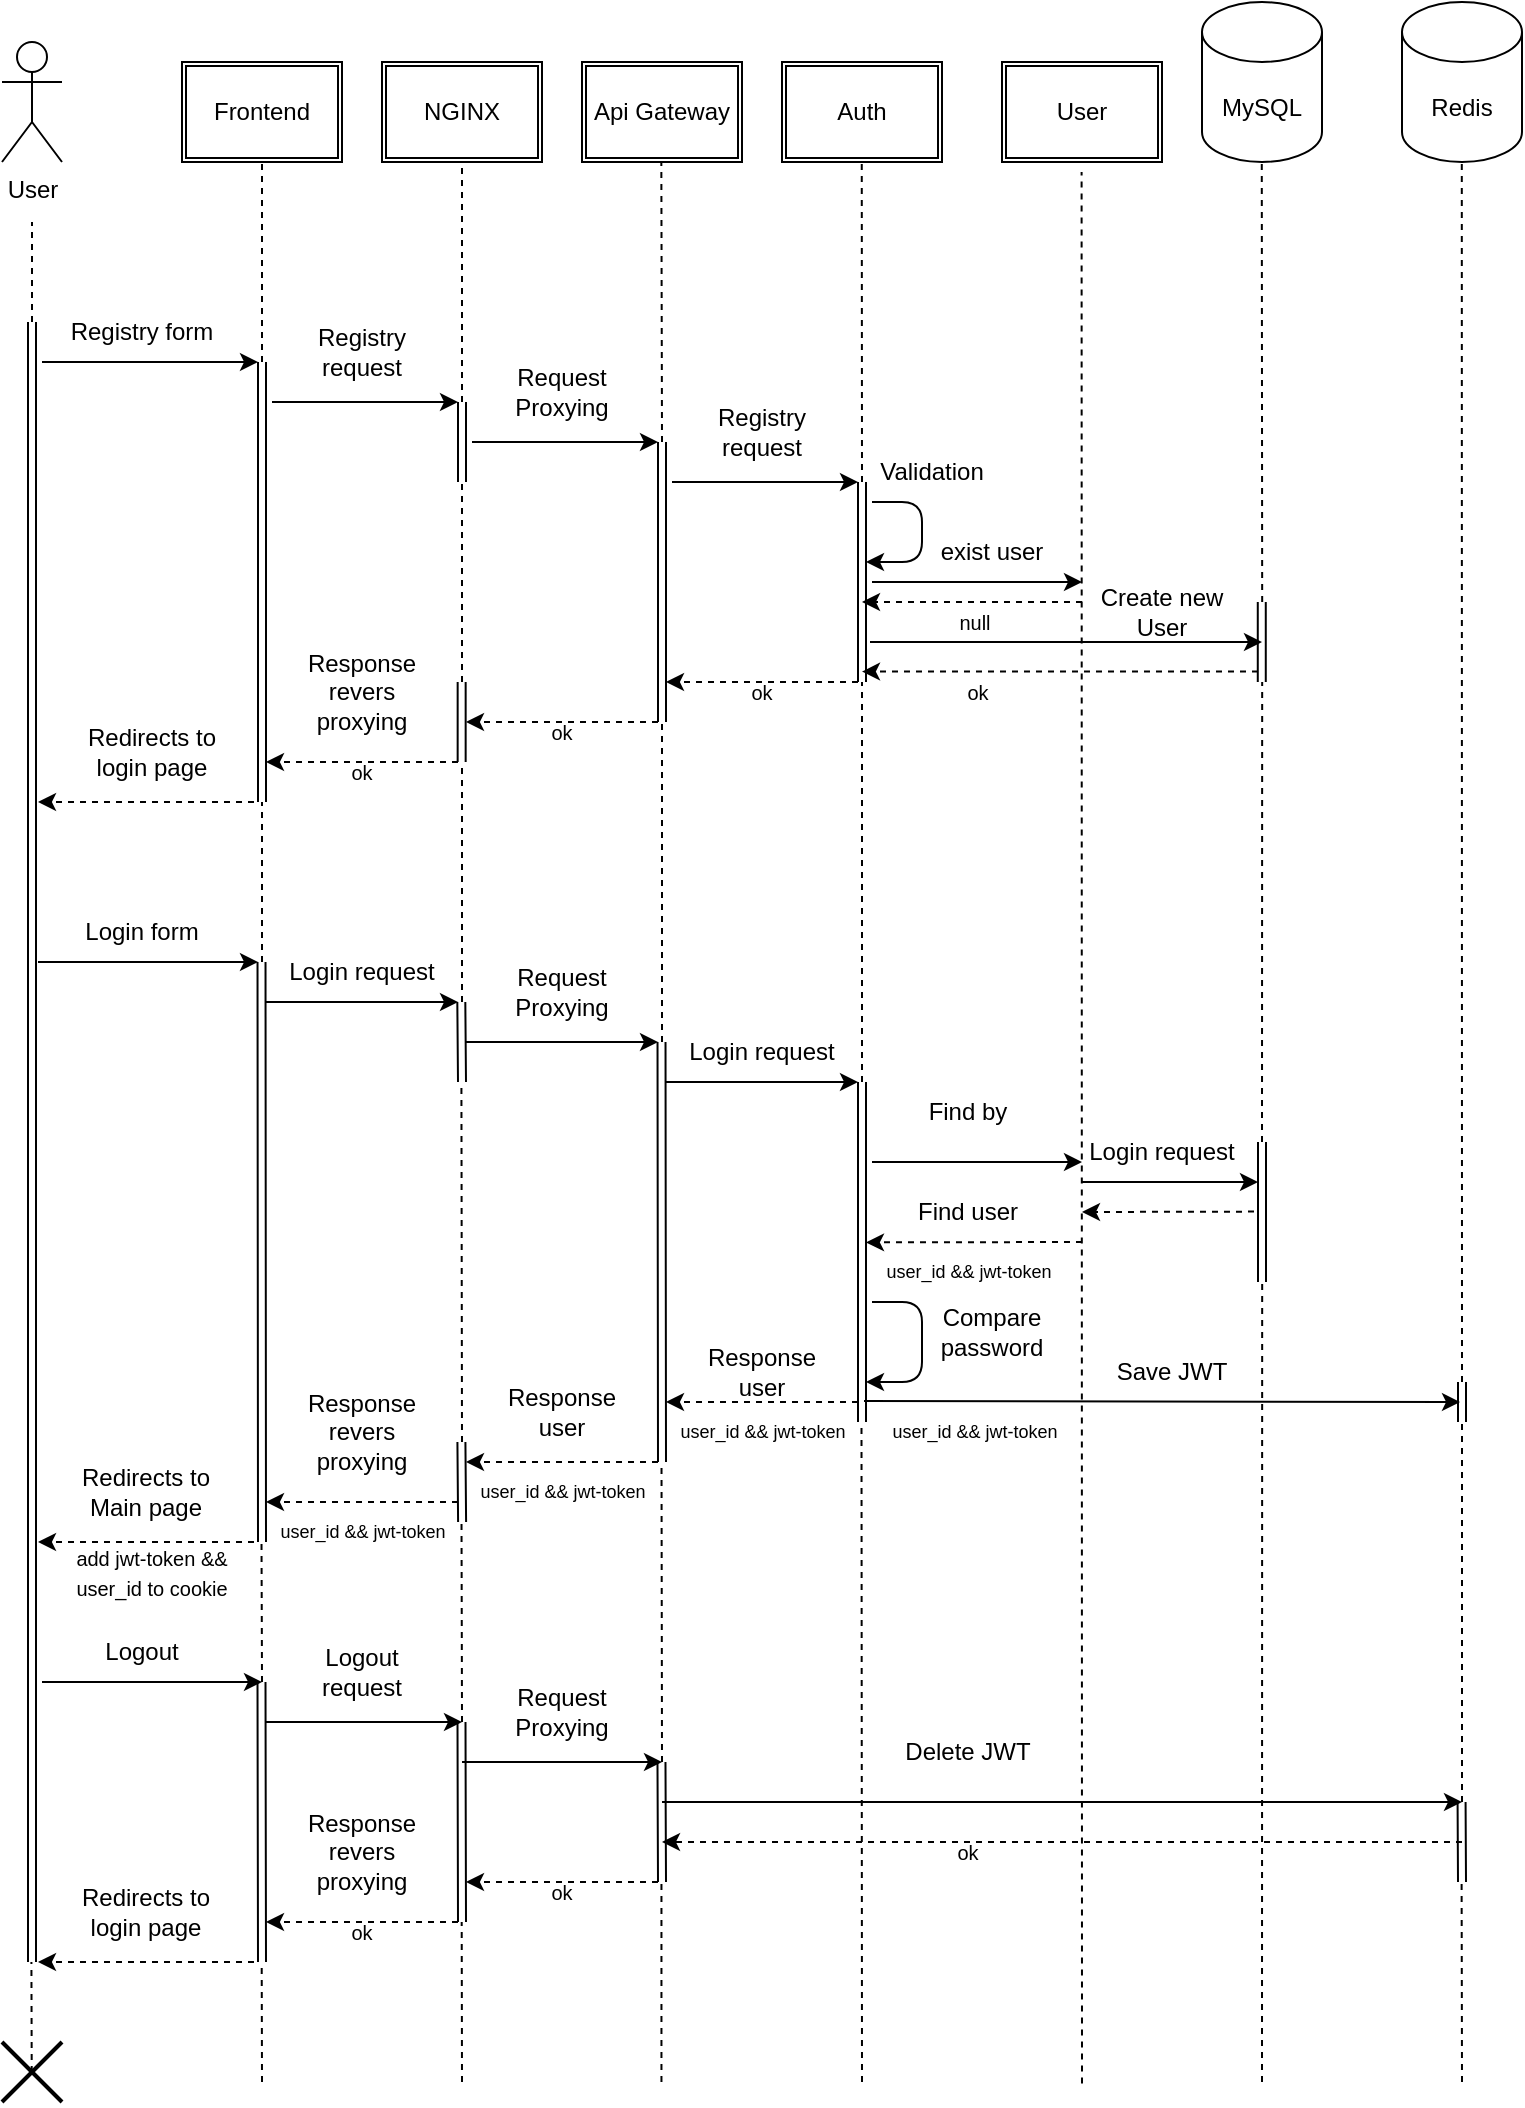 <mxfile>
    <diagram id="Vp83wNYAErNWWBXtMe88" name="Page-1">
        <mxGraphModel dx="478" dy="262" grid="1" gridSize="10" guides="1" tooltips="1" connect="1" arrows="1" fold="1" page="1" pageScale="1" pageWidth="850" pageHeight="1100" math="0" shadow="0">
            <root>
                <mxCell id="0"/>
                <mxCell id="1" parent="0"/>
                <mxCell id="2" value="User" style="shape=umlActor;verticalLabelPosition=bottom;verticalAlign=top;html=1;outlineConnect=0;" parent="1" vertex="1">
                    <mxGeometry x="70" y="60" width="30" height="60" as="geometry"/>
                </mxCell>
                <mxCell id="3" value="" style="shape=link;html=1;" parent="1" edge="1">
                    <mxGeometry width="100" relative="1" as="geometry">
                        <mxPoint x="85" y="200" as="sourcePoint"/>
                        <mxPoint x="85" y="1020" as="targetPoint"/>
                    </mxGeometry>
                </mxCell>
                <mxCell id="4" value="Frontend" style="shape=ext;double=1;rounded=0;whiteSpace=wrap;html=1;" parent="1" vertex="1">
                    <mxGeometry x="160" y="70" width="80" height="50" as="geometry"/>
                </mxCell>
                <mxCell id="5" value="NGINX" style="shape=ext;double=1;rounded=0;whiteSpace=wrap;html=1;" parent="1" vertex="1">
                    <mxGeometry x="260" y="70" width="80" height="50" as="geometry"/>
                </mxCell>
                <mxCell id="6" value="Api Gateway" style="shape=ext;double=1;rounded=0;whiteSpace=wrap;html=1;" parent="1" vertex="1">
                    <mxGeometry x="360" y="70" width="80" height="50" as="geometry"/>
                </mxCell>
                <mxCell id="7" value="Auth" style="shape=ext;double=1;rounded=0;whiteSpace=wrap;html=1;" parent="1" vertex="1">
                    <mxGeometry x="460" y="70" width="80" height="50" as="geometry"/>
                </mxCell>
                <mxCell id="11" value="MySQL" style="shape=cylinder3;whiteSpace=wrap;html=1;boundedLbl=1;backgroundOutline=1;size=15;" parent="1" vertex="1">
                    <mxGeometry x="670" y="40" width="60" height="80" as="geometry"/>
                </mxCell>
                <mxCell id="12" value="Redis" style="shape=cylinder3;whiteSpace=wrap;html=1;boundedLbl=1;backgroundOutline=1;size=15;" parent="1" vertex="1">
                    <mxGeometry x="770" y="40" width="60" height="80" as="geometry"/>
                </mxCell>
                <mxCell id="14" value="" style="endArrow=classic;html=1;" parent="1" edge="1">
                    <mxGeometry width="50" height="50" relative="1" as="geometry">
                        <mxPoint x="90" y="220" as="sourcePoint"/>
                        <mxPoint x="198" y="220" as="targetPoint"/>
                    </mxGeometry>
                </mxCell>
                <mxCell id="15" value="Registry form" style="text;html=1;strokeColor=none;fillColor=none;align=center;verticalAlign=middle;whiteSpace=wrap;rounded=0;" parent="1" vertex="1">
                    <mxGeometry x="100" y="190" width="80" height="30" as="geometry"/>
                </mxCell>
                <mxCell id="16" value="" style="endArrow=none;dashed=1;html=1;" parent="1" edge="1">
                    <mxGeometry width="50" height="50" relative="1" as="geometry">
                        <mxPoint x="85" y="200" as="sourcePoint"/>
                        <mxPoint x="85" y="150" as="targetPoint"/>
                    </mxGeometry>
                </mxCell>
                <mxCell id="17" value="" style="shape=link;html=1;" parent="1" edge="1">
                    <mxGeometry width="100" relative="1" as="geometry">
                        <mxPoint x="200" y="220" as="sourcePoint"/>
                        <mxPoint x="200" y="440" as="targetPoint"/>
                    </mxGeometry>
                </mxCell>
                <mxCell id="18" value="" style="endArrow=none;dashed=1;html=1;entryX=0.5;entryY=1;entryDx=0;entryDy=0;" parent="1" target="4" edge="1">
                    <mxGeometry width="50" height="50" relative="1" as="geometry">
                        <mxPoint x="200" y="220" as="sourcePoint"/>
                        <mxPoint x="200" y="130" as="targetPoint"/>
                    </mxGeometry>
                </mxCell>
                <mxCell id="19" value="" style="endArrow=none;dashed=1;html=1;entryX=0.5;entryY=1;entryDx=0;entryDy=0;" parent="1" edge="1">
                    <mxGeometry width="50" height="50" relative="1" as="geometry">
                        <mxPoint x="300" y="240" as="sourcePoint"/>
                        <mxPoint x="300" y="120" as="targetPoint"/>
                    </mxGeometry>
                </mxCell>
                <mxCell id="20" value="" style="shape=link;html=1;" parent="1" edge="1">
                    <mxGeometry width="100" relative="1" as="geometry">
                        <mxPoint x="300" y="240" as="sourcePoint"/>
                        <mxPoint x="300" y="280" as="targetPoint"/>
                    </mxGeometry>
                </mxCell>
                <mxCell id="21" value="" style="endArrow=classic;html=1;" parent="1" edge="1">
                    <mxGeometry width="50" height="50" relative="1" as="geometry">
                        <mxPoint x="205" y="240" as="sourcePoint"/>
                        <mxPoint x="298" y="240" as="targetPoint"/>
                    </mxGeometry>
                </mxCell>
                <mxCell id="22" value="Registry request" style="text;html=1;strokeColor=none;fillColor=none;align=center;verticalAlign=middle;whiteSpace=wrap;rounded=0;" parent="1" vertex="1">
                    <mxGeometry x="210" y="200" width="80" height="30" as="geometry"/>
                </mxCell>
                <mxCell id="23" value="" style="endArrow=none;dashed=1;html=1;entryX=0.5;entryY=1;entryDx=0;entryDy=0;" parent="1" edge="1">
                    <mxGeometry width="50" height="50" relative="1" as="geometry">
                        <mxPoint x="400" y="260" as="sourcePoint"/>
                        <mxPoint x="399.67" y="120" as="targetPoint"/>
                    </mxGeometry>
                </mxCell>
                <mxCell id="24" value="" style="shape=link;html=1;" parent="1" edge="1">
                    <mxGeometry width="100" relative="1" as="geometry">
                        <mxPoint x="400" y="260" as="sourcePoint"/>
                        <mxPoint x="400" y="400" as="targetPoint"/>
                    </mxGeometry>
                </mxCell>
                <mxCell id="25" value="" style="endArrow=classic;html=1;" parent="1" edge="1">
                    <mxGeometry width="50" height="50" relative="1" as="geometry">
                        <mxPoint x="305" y="260" as="sourcePoint"/>
                        <mxPoint x="398" y="260" as="targetPoint"/>
                    </mxGeometry>
                </mxCell>
                <mxCell id="26" value="Request&lt;br&gt;Proxying" style="text;html=1;strokeColor=none;fillColor=none;align=center;verticalAlign=middle;whiteSpace=wrap;rounded=0;" parent="1" vertex="1">
                    <mxGeometry x="310" y="220" width="80" height="30" as="geometry"/>
                </mxCell>
                <mxCell id="27" value="" style="endArrow=none;dashed=1;html=1;entryX=0.5;entryY=1;entryDx=0;entryDy=0;" parent="1" edge="1">
                    <mxGeometry width="50" height="50" relative="1" as="geometry">
                        <mxPoint x="500" y="280" as="sourcePoint"/>
                        <mxPoint x="499.88" y="120" as="targetPoint"/>
                    </mxGeometry>
                </mxCell>
                <mxCell id="28" value="" style="shape=link;html=1;" parent="1" edge="1">
                    <mxGeometry width="100" relative="1" as="geometry">
                        <mxPoint x="500" y="280" as="sourcePoint"/>
                        <mxPoint x="500" y="380" as="targetPoint"/>
                    </mxGeometry>
                </mxCell>
                <mxCell id="29" value="" style="endArrow=classic;html=1;" parent="1" edge="1">
                    <mxGeometry width="50" height="50" relative="1" as="geometry">
                        <mxPoint x="405" y="280" as="sourcePoint"/>
                        <mxPoint x="498" y="280" as="targetPoint"/>
                    </mxGeometry>
                </mxCell>
                <mxCell id="30" value="Registry request" style="text;html=1;strokeColor=none;fillColor=none;align=center;verticalAlign=middle;whiteSpace=wrap;rounded=0;" parent="1" vertex="1">
                    <mxGeometry x="410" y="240" width="80" height="30" as="geometry"/>
                </mxCell>
                <mxCell id="31" value="" style="endArrow=classic;html=1;" parent="1" edge="1">
                    <mxGeometry width="50" height="50" relative="1" as="geometry">
                        <mxPoint x="505" y="290" as="sourcePoint"/>
                        <mxPoint x="502" y="320" as="targetPoint"/>
                        <Array as="points">
                            <mxPoint x="530" y="290"/>
                            <mxPoint x="530" y="320"/>
                        </Array>
                    </mxGeometry>
                </mxCell>
                <mxCell id="32" value="Validation" style="text;html=1;strokeColor=none;fillColor=none;align=center;verticalAlign=middle;whiteSpace=wrap;rounded=0;" parent="1" vertex="1">
                    <mxGeometry x="495" y="260" width="80" height="30" as="geometry"/>
                </mxCell>
                <mxCell id="33" value="" style="endArrow=none;dashed=1;html=1;" parent="1" edge="1">
                    <mxGeometry width="50" height="50" relative="1" as="geometry">
                        <mxPoint x="500" y="580" as="sourcePoint"/>
                        <mxPoint x="500" y="380" as="targetPoint"/>
                    </mxGeometry>
                </mxCell>
                <mxCell id="38" value="" style="endArrow=none;dashed=1;html=1;" parent="1" edge="1">
                    <mxGeometry width="50" height="50" relative="1" as="geometry">
                        <mxPoint x="400" y="560" as="sourcePoint"/>
                        <mxPoint x="400" y="400" as="targetPoint"/>
                    </mxGeometry>
                </mxCell>
                <mxCell id="39" value="" style="shape=link;html=1;" parent="1" edge="1">
                    <mxGeometry width="100" relative="1" as="geometry">
                        <mxPoint x="299.83" y="380" as="sourcePoint"/>
                        <mxPoint x="299.83" y="420" as="targetPoint"/>
                    </mxGeometry>
                </mxCell>
                <mxCell id="40" value="" style="endArrow=none;dashed=1;html=1;" parent="1" edge="1">
                    <mxGeometry width="50" height="50" relative="1" as="geometry">
                        <mxPoint x="300" y="380" as="sourcePoint"/>
                        <mxPoint x="300" y="280" as="targetPoint"/>
                    </mxGeometry>
                </mxCell>
                <mxCell id="41" value="" style="endArrow=none;dashed=1;html=1;" parent="1" edge="1">
                    <mxGeometry width="50" height="50" relative="1" as="geometry">
                        <mxPoint x="300" y="540" as="sourcePoint"/>
                        <mxPoint x="300" y="420" as="targetPoint"/>
                    </mxGeometry>
                </mxCell>
                <mxCell id="45" value="Response&lt;br&gt;revers proxying" style="text;html=1;strokeColor=none;fillColor=none;align=center;verticalAlign=middle;whiteSpace=wrap;rounded=0;" parent="1" vertex="1">
                    <mxGeometry x="210" y="370" width="80" height="30" as="geometry"/>
                </mxCell>
                <mxCell id="47" value="" style="endArrow=none;dashed=1;html=1;" parent="1" edge="1">
                    <mxGeometry width="50" height="50" relative="1" as="geometry">
                        <mxPoint x="200" y="520" as="sourcePoint"/>
                        <mxPoint x="200" y="440" as="targetPoint"/>
                    </mxGeometry>
                </mxCell>
                <mxCell id="48" value="Redirects to&lt;br&gt;login page" style="text;html=1;strokeColor=none;fillColor=none;align=center;verticalAlign=middle;whiteSpace=wrap;rounded=0;" parent="1" vertex="1">
                    <mxGeometry x="100" y="400" width="90" height="30" as="geometry"/>
                </mxCell>
                <mxCell id="49" value="" style="endArrow=classic;html=1;" parent="1" edge="1">
                    <mxGeometry width="50" height="50" relative="1" as="geometry">
                        <mxPoint x="505" y="330" as="sourcePoint"/>
                        <mxPoint x="610" y="330" as="targetPoint"/>
                    </mxGeometry>
                </mxCell>
                <mxCell id="50" value="" style="shape=link;html=1;" parent="1" edge="1">
                    <mxGeometry width="100" relative="1" as="geometry">
                        <mxPoint x="699.89" y="340" as="sourcePoint"/>
                        <mxPoint x="699.89" y="380" as="targetPoint"/>
                    </mxGeometry>
                </mxCell>
                <mxCell id="51" value="" style="endArrow=none;dashed=1;html=1;" parent="1" edge="1">
                    <mxGeometry width="50" height="50" relative="1" as="geometry">
                        <mxPoint x="700" y="610" as="sourcePoint"/>
                        <mxPoint x="700.09" y="380" as="targetPoint"/>
                    </mxGeometry>
                </mxCell>
                <mxCell id="52" value="" style="endArrow=none;dashed=1;html=1;entryX=0.5;entryY=1;entryDx=0;entryDy=0;" parent="1" edge="1">
                    <mxGeometry width="50" height="50" relative="1" as="geometry">
                        <mxPoint x="700.09" y="340" as="sourcePoint"/>
                        <mxPoint x="699.89" y="120" as="targetPoint"/>
                    </mxGeometry>
                </mxCell>
                <mxCell id="53" value="Create new User" style="text;html=1;strokeColor=none;fillColor=none;align=center;verticalAlign=middle;whiteSpace=wrap;rounded=0;" parent="1" vertex="1">
                    <mxGeometry x="615" y="340" width="70" height="10" as="geometry"/>
                </mxCell>
                <mxCell id="56" value="" style="endArrow=classic;html=1;strokeWidth=1;dashed=1;" parent="1" edge="1">
                    <mxGeometry width="50" height="50" relative="1" as="geometry">
                        <mxPoint x="698" y="374.8" as="sourcePoint"/>
                        <mxPoint x="500" y="374.8" as="targetPoint"/>
                    </mxGeometry>
                </mxCell>
                <mxCell id="57" value="&lt;font style=&quot;font-size: 10px;&quot;&gt;ok&lt;/font&gt;" style="text;html=1;strokeColor=none;fillColor=none;align=center;verticalAlign=middle;whiteSpace=wrap;rounded=0;strokeWidth=1;perimeterSpacing=0;spacing=2;spacingBottom=0;" parent="1" vertex="1">
                    <mxGeometry x="523" y="370" width="70" height="30" as="geometry"/>
                </mxCell>
                <mxCell id="58" value="" style="endArrow=classic;html=1;strokeWidth=1;dashed=1;" parent="1" edge="1">
                    <mxGeometry width="50" height="50" relative="1" as="geometry">
                        <mxPoint x="498" y="380" as="sourcePoint"/>
                        <mxPoint x="402" y="380" as="targetPoint"/>
                    </mxGeometry>
                </mxCell>
                <mxCell id="59" value="&lt;font style=&quot;font-size: 10px;&quot;&gt;ok&lt;/font&gt;" style="text;html=1;strokeColor=none;fillColor=none;align=center;verticalAlign=middle;whiteSpace=wrap;rounded=0;strokeWidth=1;perimeterSpacing=0;spacing=2;spacingBottom=0;" parent="1" vertex="1">
                    <mxGeometry x="415" y="370" width="70" height="30" as="geometry"/>
                </mxCell>
                <mxCell id="62" value="" style="endArrow=classic;html=1;strokeWidth=1;dashed=1;" parent="1" edge="1">
                    <mxGeometry width="50" height="50" relative="1" as="geometry">
                        <mxPoint x="398" y="400" as="sourcePoint"/>
                        <mxPoint x="302" y="400" as="targetPoint"/>
                    </mxGeometry>
                </mxCell>
                <mxCell id="63" value="&lt;font style=&quot;font-size: 10px;&quot;&gt;ok&lt;/font&gt;" style="text;html=1;strokeColor=none;fillColor=none;align=center;verticalAlign=middle;whiteSpace=wrap;rounded=0;strokeWidth=1;perimeterSpacing=0;spacing=2;spacingBottom=0;" parent="1" vertex="1">
                    <mxGeometry x="315" y="390" width="70" height="30" as="geometry"/>
                </mxCell>
                <mxCell id="64" value="" style="endArrow=classic;html=1;strokeWidth=1;dashed=1;" parent="1" edge="1">
                    <mxGeometry width="50" height="50" relative="1" as="geometry">
                        <mxPoint x="298" y="420" as="sourcePoint"/>
                        <mxPoint x="202" y="420" as="targetPoint"/>
                    </mxGeometry>
                </mxCell>
                <mxCell id="65" value="&lt;font style=&quot;font-size: 10px;&quot;&gt;ok&lt;/font&gt;" style="text;html=1;strokeColor=none;fillColor=none;align=center;verticalAlign=middle;whiteSpace=wrap;rounded=0;strokeWidth=1;perimeterSpacing=0;spacing=2;spacingBottom=0;" parent="1" vertex="1">
                    <mxGeometry x="215" y="410" width="70" height="30" as="geometry"/>
                </mxCell>
                <mxCell id="66" value="" style="endArrow=classic;html=1;" parent="1" edge="1">
                    <mxGeometry width="50" height="50" relative="1" as="geometry">
                        <mxPoint x="88" y="520" as="sourcePoint"/>
                        <mxPoint x="198" y="520" as="targetPoint"/>
                    </mxGeometry>
                </mxCell>
                <mxCell id="67" value="Login form" style="text;html=1;strokeColor=none;fillColor=none;align=center;verticalAlign=middle;whiteSpace=wrap;rounded=0;" parent="1" vertex="1">
                    <mxGeometry x="100" y="490" width="80" height="30" as="geometry"/>
                </mxCell>
                <mxCell id="68" value="" style="shape=link;html=1;" parent="1" edge="1">
                    <mxGeometry width="100" relative="1" as="geometry">
                        <mxPoint x="199.76" y="520" as="sourcePoint"/>
                        <mxPoint x="200" y="810" as="targetPoint"/>
                    </mxGeometry>
                </mxCell>
                <mxCell id="69" value="" style="endArrow=classic;html=1;" parent="1" edge="1">
                    <mxGeometry width="50" height="50" relative="1" as="geometry">
                        <mxPoint x="202" y="540" as="sourcePoint"/>
                        <mxPoint x="298" y="540" as="targetPoint"/>
                    </mxGeometry>
                </mxCell>
                <mxCell id="70" value="" style="shape=link;html=1;" parent="1" edge="1">
                    <mxGeometry width="100" relative="1" as="geometry">
                        <mxPoint x="299.66" y="540" as="sourcePoint"/>
                        <mxPoint x="300" y="580" as="targetPoint"/>
                    </mxGeometry>
                </mxCell>
                <mxCell id="71" value="Login request" style="text;html=1;strokeColor=none;fillColor=none;align=center;verticalAlign=middle;whiteSpace=wrap;rounded=0;" parent="1" vertex="1">
                    <mxGeometry x="210" y="510" width="80" height="30" as="geometry"/>
                </mxCell>
                <mxCell id="72" value="" style="shape=link;html=1;" parent="1" edge="1">
                    <mxGeometry width="100" relative="1" as="geometry">
                        <mxPoint x="399.76" y="560" as="sourcePoint"/>
                        <mxPoint x="400" y="770" as="targetPoint"/>
                    </mxGeometry>
                </mxCell>
                <mxCell id="73" value="" style="endArrow=classic;html=1;" parent="1" edge="1">
                    <mxGeometry width="50" height="50" relative="1" as="geometry">
                        <mxPoint x="302" y="560" as="sourcePoint"/>
                        <mxPoint x="398" y="560" as="targetPoint"/>
                    </mxGeometry>
                </mxCell>
                <mxCell id="75" value="Request&lt;br&gt;Proxying" style="text;html=1;strokeColor=none;fillColor=none;align=center;verticalAlign=middle;whiteSpace=wrap;rounded=0;" parent="1" vertex="1">
                    <mxGeometry x="310" y="520" width="80" height="30" as="geometry"/>
                </mxCell>
                <mxCell id="76" value="" style="shape=link;html=1;" parent="1" edge="1">
                    <mxGeometry width="100" relative="1" as="geometry">
                        <mxPoint x="500" y="580" as="sourcePoint"/>
                        <mxPoint x="500" y="750" as="targetPoint"/>
                    </mxGeometry>
                </mxCell>
                <mxCell id="77" value="" style="endArrow=classic;html=1;" parent="1" edge="1">
                    <mxGeometry width="50" height="50" relative="1" as="geometry">
                        <mxPoint x="402" y="580" as="sourcePoint"/>
                        <mxPoint x="498" y="580" as="targetPoint"/>
                    </mxGeometry>
                </mxCell>
                <mxCell id="78" value="Login request" style="text;html=1;strokeColor=none;fillColor=none;align=center;verticalAlign=middle;whiteSpace=wrap;rounded=0;" parent="1" vertex="1">
                    <mxGeometry x="410" y="550" width="80" height="30" as="geometry"/>
                </mxCell>
                <mxCell id="81" value="" style="shape=link;html=1;" parent="1" edge="1">
                    <mxGeometry width="100" relative="1" as="geometry">
                        <mxPoint x="700.0" y="610" as="sourcePoint"/>
                        <mxPoint x="700" y="680" as="targetPoint"/>
                    </mxGeometry>
                </mxCell>
                <mxCell id="82" value="" style="endArrow=classic;html=1;" parent="1" edge="1">
                    <mxGeometry width="50" height="50" relative="1" as="geometry">
                        <mxPoint x="505" y="620" as="sourcePoint"/>
                        <mxPoint x="610" y="620" as="targetPoint"/>
                    </mxGeometry>
                </mxCell>
                <mxCell id="83" value="Find by" style="text;html=1;strokeColor=none;fillColor=none;align=center;verticalAlign=middle;whiteSpace=wrap;rounded=0;" parent="1" vertex="1">
                    <mxGeometry x="518" y="580" width="70" height="30" as="geometry"/>
                </mxCell>
                <mxCell id="85" value="Compare password" style="text;html=1;strokeColor=none;fillColor=none;align=center;verticalAlign=middle;whiteSpace=wrap;rounded=0;" parent="1" vertex="1">
                    <mxGeometry x="530" y="690" width="70" height="30" as="geometry"/>
                </mxCell>
                <mxCell id="86" value="Find user" style="text;html=1;strokeColor=none;fillColor=none;align=center;verticalAlign=middle;whiteSpace=wrap;rounded=0;" parent="1" vertex="1">
                    <mxGeometry x="518" y="630" width="70" height="30" as="geometry"/>
                </mxCell>
                <mxCell id="87" value="" style="endArrow=classic;html=1;" parent="1" edge="1">
                    <mxGeometry width="50" height="50" relative="1" as="geometry">
                        <mxPoint x="505" y="690" as="sourcePoint"/>
                        <mxPoint x="502" y="730" as="targetPoint"/>
                        <Array as="points">
                            <mxPoint x="530" y="690"/>
                            <mxPoint x="530" y="730"/>
                        </Array>
                    </mxGeometry>
                </mxCell>
                <mxCell id="89" value="" style="endArrow=classic;html=1;strokeWidth=1;dashed=1;" parent="1" edge="1">
                    <mxGeometry width="50" height="50" relative="1" as="geometry">
                        <mxPoint x="498" y="740" as="sourcePoint"/>
                        <mxPoint x="402" y="740" as="targetPoint"/>
                    </mxGeometry>
                </mxCell>
                <mxCell id="91" value="" style="endArrow=none;dashed=1;html=1;" parent="1" edge="1">
                    <mxGeometry width="50" height="50" relative="1" as="geometry">
                        <mxPoint x="700" y="1080" as="sourcePoint"/>
                        <mxPoint x="700.09" y="680" as="targetPoint"/>
                    </mxGeometry>
                </mxCell>
                <mxCell id="92" value="" style="endArrow=none;dashed=1;html=1;" parent="1" edge="1">
                    <mxGeometry width="50" height="50" relative="1" as="geometry">
                        <mxPoint x="500" y="1080" as="sourcePoint"/>
                        <mxPoint x="499.75" y="750" as="targetPoint"/>
                    </mxGeometry>
                </mxCell>
                <mxCell id="93" value="Response user" style="text;html=1;strokeColor=none;fillColor=none;align=center;verticalAlign=middle;whiteSpace=wrap;rounded=0;" parent="1" vertex="1">
                    <mxGeometry x="415" y="710" width="70" height="30" as="geometry"/>
                </mxCell>
                <mxCell id="94" value="Response user" style="text;html=1;strokeColor=none;fillColor=none;align=center;verticalAlign=middle;whiteSpace=wrap;rounded=0;" parent="1" vertex="1">
                    <mxGeometry x="315" y="730" width="70" height="30" as="geometry"/>
                </mxCell>
                <mxCell id="95" value="" style="endArrow=classic;html=1;strokeWidth=1;dashed=1;" parent="1" edge="1">
                    <mxGeometry width="50" height="50" relative="1" as="geometry">
                        <mxPoint x="398" y="770" as="sourcePoint"/>
                        <mxPoint x="302" y="770" as="targetPoint"/>
                    </mxGeometry>
                </mxCell>
                <mxCell id="96" value="" style="endArrow=classic;html=1;strokeWidth=1;dashed=1;" parent="1" edge="1">
                    <mxGeometry width="50" height="50" relative="1" as="geometry">
                        <mxPoint x="298" y="790" as="sourcePoint"/>
                        <mxPoint x="202" y="790" as="targetPoint"/>
                    </mxGeometry>
                </mxCell>
                <mxCell id="98" value="Response&lt;br&gt;revers proxying" style="text;html=1;strokeColor=none;fillColor=none;align=center;verticalAlign=middle;whiteSpace=wrap;rounded=0;" parent="1" vertex="1">
                    <mxGeometry x="210" y="740" width="80" height="30" as="geometry"/>
                </mxCell>
                <mxCell id="99" value="" style="shape=link;html=1;" parent="1" edge="1">
                    <mxGeometry width="100" relative="1" as="geometry">
                        <mxPoint x="299.71" y="760" as="sourcePoint"/>
                        <mxPoint x="300.05" y="800" as="targetPoint"/>
                    </mxGeometry>
                </mxCell>
                <mxCell id="100" value="" style="endArrow=none;dashed=1;html=1;" parent="1" edge="1">
                    <mxGeometry width="50" height="50" relative="1" as="geometry">
                        <mxPoint x="300" y="760" as="sourcePoint"/>
                        <mxPoint x="299.71" y="580" as="targetPoint"/>
                    </mxGeometry>
                </mxCell>
                <mxCell id="101" value="" style="endArrow=none;dashed=1;html=1;" parent="1" edge="1">
                    <mxGeometry width="50" height="50" relative="1" as="geometry">
                        <mxPoint x="400" y="920" as="sourcePoint"/>
                        <mxPoint x="399.76" y="770" as="targetPoint"/>
                    </mxGeometry>
                </mxCell>
                <mxCell id="102" value="" style="endArrow=none;dashed=1;html=1;" parent="1" edge="1">
                    <mxGeometry width="50" height="50" relative="1" as="geometry">
                        <mxPoint x="300" y="900" as="sourcePoint"/>
                        <mxPoint x="299.76" y="800" as="targetPoint"/>
                    </mxGeometry>
                </mxCell>
                <mxCell id="103" value="" style="endArrow=none;dashed=1;html=1;" parent="1" edge="1">
                    <mxGeometry width="50" height="50" relative="1" as="geometry">
                        <mxPoint x="200" y="880" as="sourcePoint"/>
                        <mxPoint x="199.76" y="810" as="targetPoint"/>
                    </mxGeometry>
                </mxCell>
                <mxCell id="107" value="&lt;span style=&quot;font-size: 9px;&quot;&gt;user_id &amp;amp;&amp;amp; jwt-token&lt;br style=&quot;font-size: 9px;&quot;&gt;&lt;/span&gt;" style="text;html=1;strokeColor=none;fillColor=none;align=center;verticalAlign=middle;whiteSpace=wrap;rounded=0;strokeWidth=1;perimeterSpacing=0;spacing=2;spacingBottom=0;fontSize=9;" parent="1" vertex="1">
                    <mxGeometry x="402.5" y="740" width="95" height="30" as="geometry"/>
                </mxCell>
                <mxCell id="109" value="Redirects to&lt;br&gt;Main page" style="text;html=1;strokeColor=none;fillColor=none;align=center;verticalAlign=middle;whiteSpace=wrap;rounded=0;" parent="1" vertex="1">
                    <mxGeometry x="97" y="770" width="90" height="30" as="geometry"/>
                </mxCell>
                <mxCell id="110" value="&lt;span style=&quot;font-size: 10px;&quot;&gt;add jwt-token &amp;amp;&amp;amp; user_id to cookie&lt;/span&gt;" style="text;html=1;strokeColor=none;fillColor=none;align=center;verticalAlign=middle;whiteSpace=wrap;rounded=0;strokeWidth=1;perimeterSpacing=0;spacing=2;spacingBottom=0;" parent="1" vertex="1">
                    <mxGeometry x="105" y="810" width="80" height="30" as="geometry"/>
                </mxCell>
                <mxCell id="111" value="" style="endArrow=none;dashed=1;html=1;entryX=0.5;entryY=1;entryDx=0;entryDy=0;" parent="1" edge="1">
                    <mxGeometry width="50" height="50" relative="1" as="geometry">
                        <mxPoint x="800" y="730" as="sourcePoint"/>
                        <mxPoint x="799.9" y="120" as="targetPoint"/>
                    </mxGeometry>
                </mxCell>
                <mxCell id="112" value="" style="endArrow=classic;html=1;" parent="1" edge="1">
                    <mxGeometry width="50" height="50" relative="1" as="geometry">
                        <mxPoint x="501" y="739.52" as="sourcePoint"/>
                        <mxPoint x="799" y="740" as="targetPoint"/>
                    </mxGeometry>
                </mxCell>
                <mxCell id="113" value="" style="shape=link;html=1;" parent="1" edge="1">
                    <mxGeometry width="100" relative="1" as="geometry">
                        <mxPoint x="800" y="730" as="sourcePoint"/>
                        <mxPoint x="800" y="750" as="targetPoint"/>
                    </mxGeometry>
                </mxCell>
                <mxCell id="114" value="Save JWT" style="text;html=1;strokeColor=none;fillColor=none;align=center;verticalAlign=middle;whiteSpace=wrap;rounded=0;" parent="1" vertex="1">
                    <mxGeometry x="620" y="710" width="70" height="30" as="geometry"/>
                </mxCell>
                <mxCell id="115" value="" style="endArrow=none;dashed=1;html=1;" parent="1" edge="1">
                    <mxGeometry width="50" height="50" relative="1" as="geometry">
                        <mxPoint x="800" y="940" as="sourcePoint"/>
                        <mxPoint x="800" y="750" as="targetPoint"/>
                    </mxGeometry>
                </mxCell>
                <mxCell id="116" value="" style="endArrow=classic;html=1;" parent="1" edge="1">
                    <mxGeometry width="50" height="50" relative="1" as="geometry">
                        <mxPoint x="90" y="880" as="sourcePoint"/>
                        <mxPoint x="200" y="880" as="targetPoint"/>
                    </mxGeometry>
                </mxCell>
                <mxCell id="117" value="Logout" style="text;html=1;strokeColor=none;fillColor=none;align=center;verticalAlign=middle;whiteSpace=wrap;rounded=0;" parent="1" vertex="1">
                    <mxGeometry x="100" y="850" width="80" height="30" as="geometry"/>
                </mxCell>
                <mxCell id="120" value="" style="endArrow=classic;html=1;" parent="1" edge="1">
                    <mxGeometry width="50" height="50" relative="1" as="geometry">
                        <mxPoint x="202" y="900" as="sourcePoint"/>
                        <mxPoint x="300" y="900" as="targetPoint"/>
                    </mxGeometry>
                </mxCell>
                <mxCell id="121" value="Logout request" style="text;html=1;strokeColor=none;fillColor=none;align=center;verticalAlign=middle;whiteSpace=wrap;rounded=0;" parent="1" vertex="1">
                    <mxGeometry x="210" y="860" width="80" height="30" as="geometry"/>
                </mxCell>
                <mxCell id="122" value="" style="endArrow=classic;html=1;" parent="1" edge="1">
                    <mxGeometry width="50" height="50" relative="1" as="geometry">
                        <mxPoint x="300" y="920" as="sourcePoint"/>
                        <mxPoint x="400" y="920" as="targetPoint"/>
                    </mxGeometry>
                </mxCell>
                <mxCell id="123" value="Request&lt;br&gt;Proxying" style="text;html=1;strokeColor=none;fillColor=none;align=center;verticalAlign=middle;whiteSpace=wrap;rounded=0;" parent="1" vertex="1">
                    <mxGeometry x="310" y="880" width="80" height="30" as="geometry"/>
                </mxCell>
                <mxCell id="124" value="" style="endArrow=classic;html=1;" parent="1" edge="1">
                    <mxGeometry width="50" height="50" relative="1" as="geometry">
                        <mxPoint x="400" y="940" as="sourcePoint"/>
                        <mxPoint x="800" y="940" as="targetPoint"/>
                    </mxGeometry>
                </mxCell>
                <mxCell id="125" value="Delete JWT" style="text;html=1;strokeColor=none;fillColor=none;align=center;verticalAlign=middle;whiteSpace=wrap;rounded=0;" parent="1" vertex="1">
                    <mxGeometry x="513" y="900" width="80" height="30" as="geometry"/>
                </mxCell>
                <mxCell id="126" value="" style="shape=link;html=1;" parent="1" edge="1">
                    <mxGeometry width="100" relative="1" as="geometry">
                        <mxPoint x="199.75" y="880" as="sourcePoint"/>
                        <mxPoint x="200" y="1020" as="targetPoint"/>
                    </mxGeometry>
                </mxCell>
                <mxCell id="127" value="" style="endArrow=classic;html=1;strokeWidth=1;dashed=1;" parent="1" edge="1">
                    <mxGeometry width="50" height="50" relative="1" as="geometry">
                        <mxPoint x="800" y="960" as="sourcePoint"/>
                        <mxPoint x="400" y="960" as="targetPoint"/>
                    </mxGeometry>
                </mxCell>
                <mxCell id="128" value="&lt;font style=&quot;font-size: 10px;&quot;&gt;ok&lt;/font&gt;" style="text;html=1;strokeColor=none;fillColor=none;align=center;verticalAlign=middle;whiteSpace=wrap;rounded=0;strokeWidth=1;perimeterSpacing=0;spacing=2;spacingBottom=0;" parent="1" vertex="1">
                    <mxGeometry x="518" y="950" width="70" height="30" as="geometry"/>
                </mxCell>
                <mxCell id="129" value="" style="shape=link;html=1;" parent="1" edge="1">
                    <mxGeometry width="100" relative="1" as="geometry">
                        <mxPoint x="799.79" y="940" as="sourcePoint"/>
                        <mxPoint x="800" y="980" as="targetPoint"/>
                    </mxGeometry>
                </mxCell>
                <mxCell id="130" value="" style="shape=link;html=1;" parent="1" edge="1">
                    <mxGeometry width="100" relative="1" as="geometry">
                        <mxPoint x="399.74" y="920" as="sourcePoint"/>
                        <mxPoint x="400" y="980" as="targetPoint"/>
                    </mxGeometry>
                </mxCell>
                <mxCell id="131" value="" style="endArrow=classic;html=1;strokeWidth=1;dashed=1;" parent="1" edge="1">
                    <mxGeometry width="50" height="50" relative="1" as="geometry">
                        <mxPoint x="398" y="980" as="sourcePoint"/>
                        <mxPoint x="302" y="980" as="targetPoint"/>
                    </mxGeometry>
                </mxCell>
                <mxCell id="132" value="" style="shape=link;html=1;" parent="1" edge="1">
                    <mxGeometry width="100" relative="1" as="geometry">
                        <mxPoint x="299.75" y="900" as="sourcePoint"/>
                        <mxPoint x="300" y="1000" as="targetPoint"/>
                    </mxGeometry>
                </mxCell>
                <mxCell id="133" value="&lt;font style=&quot;font-size: 10px;&quot;&gt;ok&lt;/font&gt;" style="text;html=1;strokeColor=none;fillColor=none;align=center;verticalAlign=middle;whiteSpace=wrap;rounded=0;strokeWidth=1;perimeterSpacing=0;spacing=2;spacingBottom=0;" parent="1" vertex="1">
                    <mxGeometry x="315" y="970" width="70" height="30" as="geometry"/>
                </mxCell>
                <mxCell id="134" value="" style="endArrow=none;dashed=1;html=1;" parent="1" edge="1">
                    <mxGeometry width="50" height="50" relative="1" as="geometry">
                        <mxPoint x="399.73" y="1080" as="sourcePoint"/>
                        <mxPoint x="399.73" y="980" as="targetPoint"/>
                    </mxGeometry>
                </mxCell>
                <mxCell id="135" value="" style="endArrow=classic;html=1;strokeWidth=1;dashed=1;" parent="1" edge="1">
                    <mxGeometry width="50" height="50" relative="1" as="geometry">
                        <mxPoint x="298" y="1000" as="sourcePoint"/>
                        <mxPoint x="202" y="1000" as="targetPoint"/>
                    </mxGeometry>
                </mxCell>
                <mxCell id="136" value="&lt;font style=&quot;font-size: 10px;&quot;&gt;ok&lt;/font&gt;" style="text;html=1;strokeColor=none;fillColor=none;align=center;verticalAlign=middle;whiteSpace=wrap;rounded=0;strokeWidth=1;perimeterSpacing=0;spacing=2;spacingBottom=0;" parent="1" vertex="1">
                    <mxGeometry x="215" y="990" width="70" height="30" as="geometry"/>
                </mxCell>
                <mxCell id="137" value="Response&lt;br&gt;revers proxying" style="text;html=1;strokeColor=none;fillColor=none;align=center;verticalAlign=middle;whiteSpace=wrap;rounded=0;" parent="1" vertex="1">
                    <mxGeometry x="210" y="950" width="80" height="30" as="geometry"/>
                </mxCell>
                <mxCell id="138" value="" style="endArrow=none;dashed=1;html=1;entryX=0.5;entryY=1;entryDx=0;entryDy=0;" parent="1" edge="1">
                    <mxGeometry width="50" height="50" relative="1" as="geometry">
                        <mxPoint x="800" y="1080" as="sourcePoint"/>
                        <mxPoint x="799.81" y="980" as="targetPoint"/>
                    </mxGeometry>
                </mxCell>
                <mxCell id="140" value="" style="endArrow=none;dashed=1;html=1;" parent="1" edge="1">
                    <mxGeometry width="50" height="50" relative="1" as="geometry">
                        <mxPoint x="300" y="1080" as="sourcePoint"/>
                        <mxPoint x="299.85" y="1000" as="targetPoint"/>
                    </mxGeometry>
                </mxCell>
                <mxCell id="141" value="" style="endArrow=none;dashed=1;html=1;" parent="1" edge="1">
                    <mxGeometry width="50" height="50" relative="1" as="geometry">
                        <mxPoint x="200" y="1080" as="sourcePoint"/>
                        <mxPoint x="199.85" y="1020" as="targetPoint"/>
                    </mxGeometry>
                </mxCell>
                <mxCell id="142" value="Redirects to&lt;br&gt;login page" style="text;html=1;strokeColor=none;fillColor=none;align=center;verticalAlign=middle;whiteSpace=wrap;rounded=0;" parent="1" vertex="1">
                    <mxGeometry x="97" y="980" width="90" height="30" as="geometry"/>
                </mxCell>
                <mxCell id="143" value="" style="endArrow=classic;html=1;strokeWidth=1;dashed=1;" parent="1" edge="1">
                    <mxGeometry width="50" height="50" relative="1" as="geometry">
                        <mxPoint x="196" y="810" as="sourcePoint"/>
                        <mxPoint x="88" y="810" as="targetPoint"/>
                    </mxGeometry>
                </mxCell>
                <mxCell id="144" value="" style="endArrow=classic;html=1;strokeWidth=1;dashed=1;" parent="1" edge="1">
                    <mxGeometry width="50" height="50" relative="1" as="geometry">
                        <mxPoint x="196" y="1020" as="sourcePoint"/>
                        <mxPoint x="88" y="1020" as="targetPoint"/>
                    </mxGeometry>
                </mxCell>
                <mxCell id="145" value="" style="endArrow=classic;html=1;strokeWidth=1;dashed=1;" parent="1" edge="1">
                    <mxGeometry width="50" height="50" relative="1" as="geometry">
                        <mxPoint x="196" y="440.0" as="sourcePoint"/>
                        <mxPoint x="88" y="440.0" as="targetPoint"/>
                    </mxGeometry>
                </mxCell>
                <mxCell id="148" value="&lt;span style=&quot;font-size: 9px;&quot;&gt;user_id &amp;amp;&amp;amp; jwt-token&lt;br style=&quot;font-size: 9px;&quot;&gt;&lt;/span&gt;" style="text;html=1;strokeColor=none;fillColor=none;align=center;verticalAlign=middle;whiteSpace=wrap;rounded=0;strokeWidth=1;perimeterSpacing=0;spacing=2;spacingBottom=0;fontSize=9;" parent="1" vertex="1">
                    <mxGeometry x="509" y="740" width="95" height="30" as="geometry"/>
                </mxCell>
                <mxCell id="149" value="&lt;span style=&quot;font-size: 9px;&quot;&gt;user_id &amp;amp;&amp;amp; jwt-token&lt;br style=&quot;font-size: 9px;&quot;&gt;&lt;/span&gt;" style="text;html=1;strokeColor=none;fillColor=none;align=center;verticalAlign=middle;whiteSpace=wrap;rounded=0;strokeWidth=1;perimeterSpacing=0;spacing=2;spacingBottom=0;fontSize=9;" parent="1" vertex="1">
                    <mxGeometry x="302.5" y="770" width="95" height="30" as="geometry"/>
                </mxCell>
                <mxCell id="150" value="&lt;span style=&quot;font-size: 9px;&quot;&gt;user_id &amp;amp;&amp;amp; jwt-token&lt;br style=&quot;font-size: 9px;&quot;&gt;&lt;/span&gt;" style="text;html=1;strokeColor=none;fillColor=none;align=center;verticalAlign=middle;whiteSpace=wrap;rounded=0;strokeWidth=1;perimeterSpacing=0;spacing=2;spacingBottom=0;fontSize=9;" parent="1" vertex="1">
                    <mxGeometry x="202.5" y="790" width="95" height="30" as="geometry"/>
                </mxCell>
                <mxCell id="151" value="" style="endArrow=none;dashed=1;html=1;" parent="1" edge="1">
                    <mxGeometry width="50" height="50" relative="1" as="geometry">
                        <mxPoint x="84.86" y="1075" as="sourcePoint"/>
                        <mxPoint x="84.71" y="1020" as="targetPoint"/>
                    </mxGeometry>
                </mxCell>
                <mxCell id="153" value="" style="endArrow=none;html=1;fontSize=9;spacing=2;jumpSize=6;endSize=6;startSize=6;strokeWidth=2;" parent="1" edge="1">
                    <mxGeometry width="50" height="50" relative="1" as="geometry">
                        <mxPoint x="70" y="1060" as="sourcePoint"/>
                        <mxPoint x="100" y="1090" as="targetPoint"/>
                    </mxGeometry>
                </mxCell>
                <mxCell id="154" value="" style="endArrow=none;html=1;fontSize=9;strokeWidth=2;" parent="1" edge="1">
                    <mxGeometry width="50" height="50" relative="1" as="geometry">
                        <mxPoint x="100" y="1060" as="sourcePoint"/>
                        <mxPoint x="70" y="1090" as="targetPoint"/>
                    </mxGeometry>
                </mxCell>
                <mxCell id="156" value="User" style="shape=ext;double=1;rounded=0;whiteSpace=wrap;html=1;" vertex="1" parent="1">
                    <mxGeometry x="570" y="70" width="80" height="50" as="geometry"/>
                </mxCell>
                <mxCell id="158" value="" style="endArrow=none;dashed=1;html=1;entryX=0.5;entryY=1;entryDx=0;entryDy=0;" edge="1" parent="1">
                    <mxGeometry width="50" height="50" relative="1" as="geometry">
                        <mxPoint x="610" y="1080.8" as="sourcePoint"/>
                        <mxPoint x="609.8" y="125" as="targetPoint"/>
                    </mxGeometry>
                </mxCell>
                <mxCell id="159" value="" style="endArrow=classic;html=1;" edge="1" parent="1">
                    <mxGeometry width="50" height="50" relative="1" as="geometry">
                        <mxPoint x="610" y="630" as="sourcePoint"/>
                        <mxPoint x="698" y="630" as="targetPoint"/>
                    </mxGeometry>
                </mxCell>
                <mxCell id="162" value="" style="endArrow=classic;html=1;strokeWidth=1;dashed=1;" edge="1" parent="1">
                    <mxGeometry width="50" height="50" relative="1" as="geometry">
                        <mxPoint x="696" y="644.8" as="sourcePoint"/>
                        <mxPoint x="610" y="645" as="targetPoint"/>
                    </mxGeometry>
                </mxCell>
                <mxCell id="163" value="" style="endArrow=classic;html=1;strokeWidth=1;dashed=1;" edge="1" parent="1">
                    <mxGeometry width="50" height="50" relative="1" as="geometry">
                        <mxPoint x="610" y="660" as="sourcePoint"/>
                        <mxPoint x="502" y="660.2" as="targetPoint"/>
                    </mxGeometry>
                </mxCell>
                <mxCell id="164" value="Login request" style="text;html=1;strokeColor=none;fillColor=none;align=center;verticalAlign=middle;whiteSpace=wrap;rounded=0;" vertex="1" parent="1">
                    <mxGeometry x="610" y="600" width="80" height="30" as="geometry"/>
                </mxCell>
                <mxCell id="165" value="&lt;span style=&quot;font-size: 9px;&quot;&gt;user_id &amp;amp;&amp;amp; jwt-token&lt;br style=&quot;font-size: 9px;&quot;&gt;&lt;/span&gt;" style="text;html=1;strokeColor=none;fillColor=none;align=center;verticalAlign=middle;whiteSpace=wrap;rounded=0;strokeWidth=1;perimeterSpacing=0;spacing=2;spacingBottom=0;fontSize=9;" vertex="1" parent="1">
                    <mxGeometry x="505.5" y="660" width="95" height="30" as="geometry"/>
                </mxCell>
                <mxCell id="166" value="exist user" style="text;html=1;strokeColor=none;fillColor=none;align=center;verticalAlign=middle;whiteSpace=wrap;rounded=0;" vertex="1" parent="1">
                    <mxGeometry x="530" y="310" width="70" height="10" as="geometry"/>
                </mxCell>
                <mxCell id="167" value="" style="endArrow=classic;html=1;strokeWidth=1;dashed=1;" edge="1" parent="1">
                    <mxGeometry width="50" height="50" relative="1" as="geometry">
                        <mxPoint x="610" y="340" as="sourcePoint"/>
                        <mxPoint x="500" y="340" as="targetPoint"/>
                    </mxGeometry>
                </mxCell>
                <mxCell id="168" value="&lt;font style=&quot;font-size: 10px;&quot;&gt;null&lt;/font&gt;" style="text;html=1;strokeColor=none;fillColor=none;align=center;verticalAlign=middle;whiteSpace=wrap;rounded=0;strokeWidth=1;perimeterSpacing=0;spacing=2;spacingBottom=0;" vertex="1" parent="1">
                    <mxGeometry x="543" y="340" width="27" height="20" as="geometry"/>
                </mxCell>
                <mxCell id="169" value="" style="endArrow=classic;html=1;" edge="1" parent="1">
                    <mxGeometry width="50" height="50" relative="1" as="geometry">
                        <mxPoint x="504" y="360" as="sourcePoint"/>
                        <mxPoint x="700" y="360" as="targetPoint"/>
                    </mxGeometry>
                </mxCell>
            </root>
        </mxGraphModel>
    </diagram>
</mxfile>